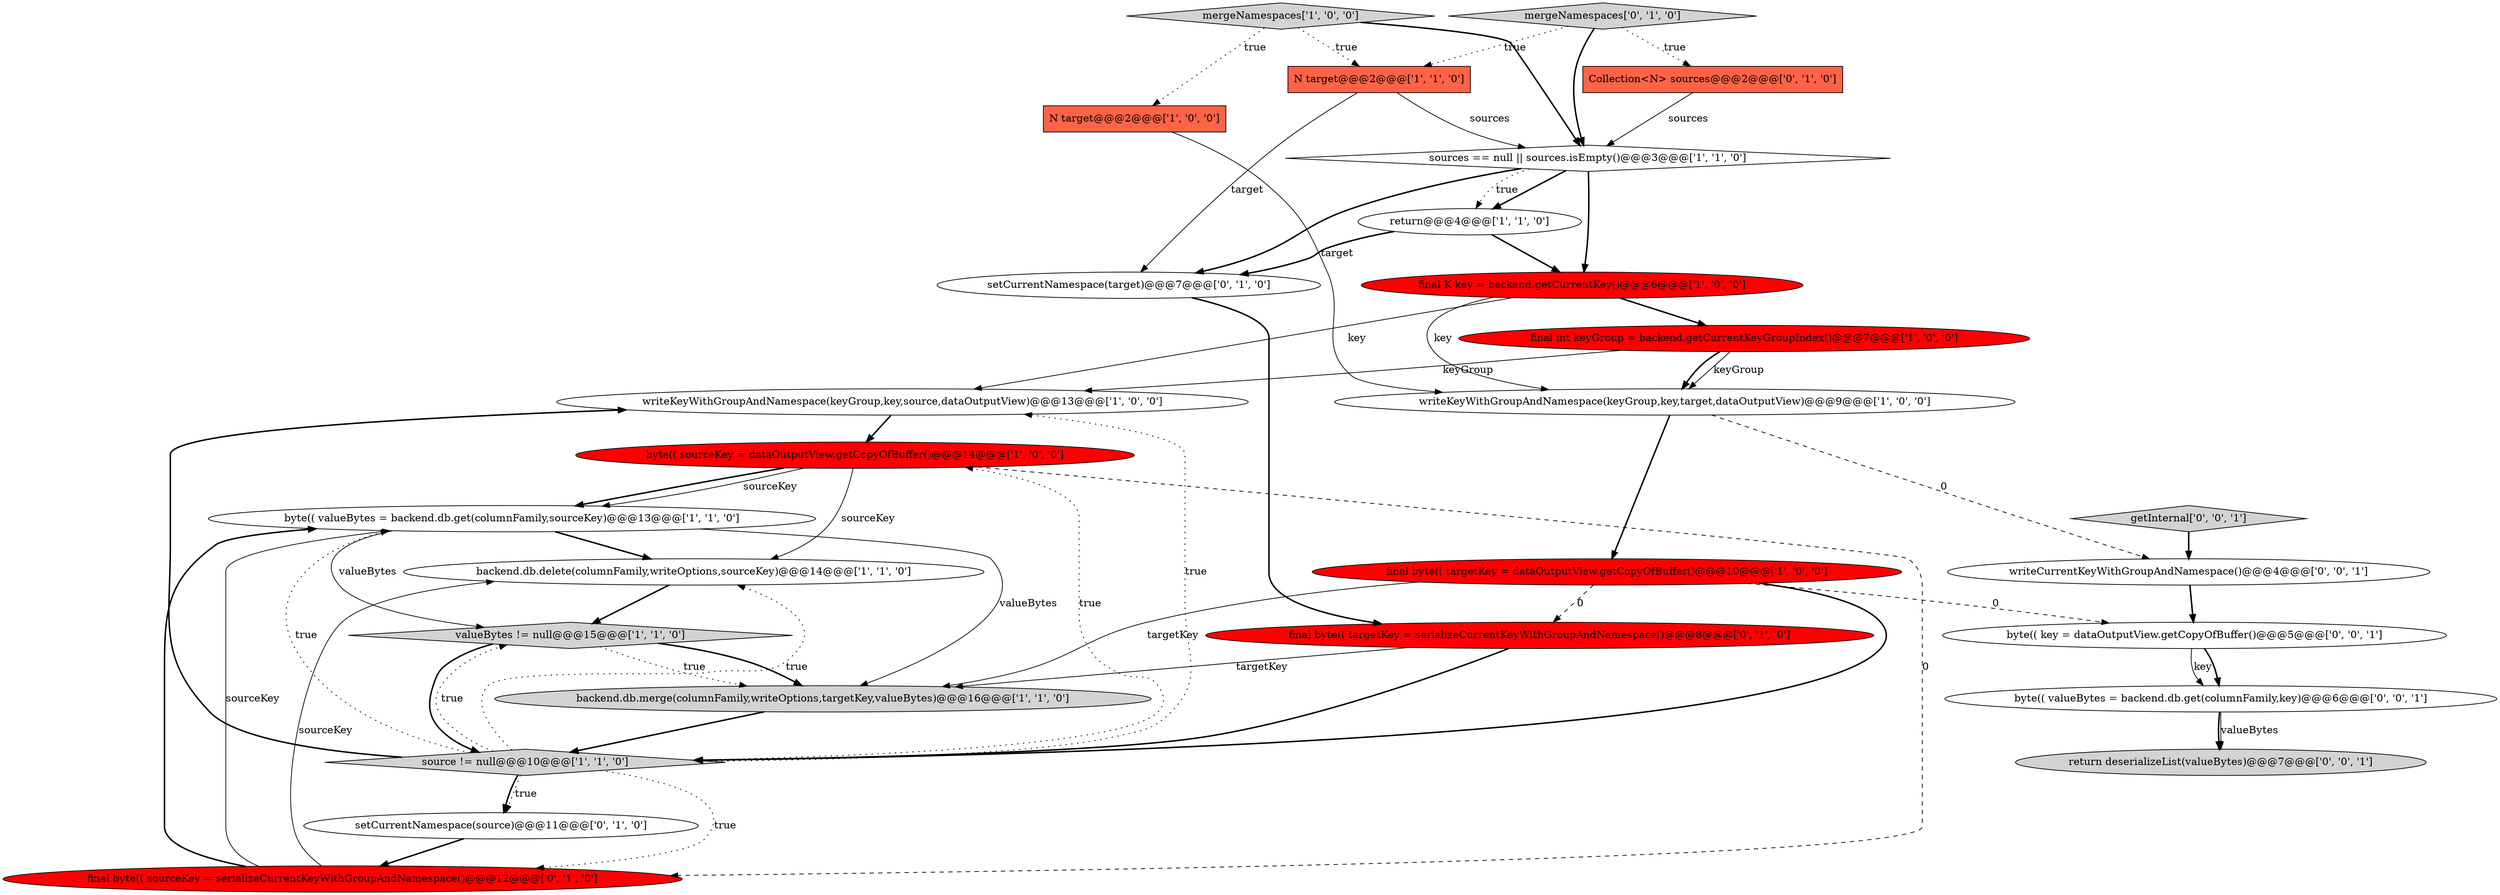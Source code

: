 digraph {
9 [style = filled, label = "mergeNamespaces['1', '0', '0']", fillcolor = lightgray, shape = diamond image = "AAA0AAABBB1BBB"];
17 [style = filled, label = "mergeNamespaces['0', '1', '0']", fillcolor = lightgray, shape = diamond image = "AAA0AAABBB2BBB"];
19 [style = filled, label = "final byte(( targetKey = serializeCurrentKeyWithGroupAndNamespace()@@@8@@@['0', '1', '0']", fillcolor = red, shape = ellipse image = "AAA1AAABBB2BBB"];
7 [style = filled, label = "final K key = backend.getCurrentKey()@@@6@@@['1', '0', '0']", fillcolor = red, shape = ellipse image = "AAA1AAABBB1BBB"];
22 [style = filled, label = "byte(( valueBytes = backend.db.get(columnFamily,key)@@@6@@@['0', '0', '1']", fillcolor = white, shape = ellipse image = "AAA0AAABBB3BBB"];
3 [style = filled, label = "byte(( valueBytes = backend.db.get(columnFamily,sourceKey)@@@13@@@['1', '1', '0']", fillcolor = white, shape = ellipse image = "AAA0AAABBB1BBB"];
24 [style = filled, label = "getInternal['0', '0', '1']", fillcolor = lightgray, shape = diamond image = "AAA0AAABBB3BBB"];
26 [style = filled, label = "byte(( key = dataOutputView.getCopyOfBuffer()@@@5@@@['0', '0', '1']", fillcolor = white, shape = ellipse image = "AAA0AAABBB3BBB"];
2 [style = filled, label = "final int keyGroup = backend.getCurrentKeyGroupIndex()@@@7@@@['1', '0', '0']", fillcolor = red, shape = ellipse image = "AAA1AAABBB1BBB"];
10 [style = filled, label = "sources == null || sources.isEmpty()@@@3@@@['1', '1', '0']", fillcolor = white, shape = diamond image = "AAA0AAABBB1BBB"];
12 [style = filled, label = "backend.db.delete(columnFamily,writeOptions,sourceKey)@@@14@@@['1', '1', '0']", fillcolor = white, shape = ellipse image = "AAA0AAABBB1BBB"];
21 [style = filled, label = "setCurrentNamespace(target)@@@7@@@['0', '1', '0']", fillcolor = white, shape = ellipse image = "AAA0AAABBB2BBB"];
15 [style = filled, label = "valueBytes != null@@@15@@@['1', '1', '0']", fillcolor = lightgray, shape = diamond image = "AAA0AAABBB1BBB"];
0 [style = filled, label = "return@@@4@@@['1', '1', '0']", fillcolor = white, shape = ellipse image = "AAA0AAABBB1BBB"];
11 [style = filled, label = "writeKeyWithGroupAndNamespace(keyGroup,key,source,dataOutputView)@@@13@@@['1', '0', '0']", fillcolor = white, shape = ellipse image = "AAA0AAABBB1BBB"];
13 [style = filled, label = "N target@@@2@@@['1', '0', '0']", fillcolor = tomato, shape = box image = "AAA0AAABBB1BBB"];
5 [style = filled, label = "backend.db.merge(columnFamily,writeOptions,targetKey,valueBytes)@@@16@@@['1', '1', '0']", fillcolor = lightgray, shape = ellipse image = "AAA0AAABBB1BBB"];
25 [style = filled, label = "writeCurrentKeyWithGroupAndNamespace()@@@4@@@['0', '0', '1']", fillcolor = white, shape = ellipse image = "AAA0AAABBB3BBB"];
6 [style = filled, label = "writeKeyWithGroupAndNamespace(keyGroup,key,target,dataOutputView)@@@9@@@['1', '0', '0']", fillcolor = white, shape = ellipse image = "AAA0AAABBB1BBB"];
4 [style = filled, label = "byte(( sourceKey = dataOutputView.getCopyOfBuffer()@@@14@@@['1', '0', '0']", fillcolor = red, shape = ellipse image = "AAA1AAABBB1BBB"];
1 [style = filled, label = "final byte(( targetKey = dataOutputView.getCopyOfBuffer()@@@10@@@['1', '0', '0']", fillcolor = red, shape = ellipse image = "AAA1AAABBB1BBB"];
18 [style = filled, label = "setCurrentNamespace(source)@@@11@@@['0', '1', '0']", fillcolor = white, shape = ellipse image = "AAA0AAABBB2BBB"];
14 [style = filled, label = "N target@@@2@@@['1', '1', '0']", fillcolor = tomato, shape = box image = "AAA0AAABBB1BBB"];
20 [style = filled, label = "final byte(( sourceKey = serializeCurrentKeyWithGroupAndNamespace()@@@12@@@['0', '1', '0']", fillcolor = red, shape = ellipse image = "AAA1AAABBB2BBB"];
23 [style = filled, label = "return deserializeList(valueBytes)@@@7@@@['0', '0', '1']", fillcolor = lightgray, shape = ellipse image = "AAA0AAABBB3BBB"];
16 [style = filled, label = "Collection<N> sources@@@2@@@['0', '1', '0']", fillcolor = tomato, shape = box image = "AAA0AAABBB2BBB"];
8 [style = filled, label = "source != null@@@10@@@['1', '1', '0']", fillcolor = lightgray, shape = diamond image = "AAA0AAABBB1BBB"];
15->5 [style = dotted, label="true"];
17->10 [style = bold, label=""];
4->3 [style = bold, label=""];
5->8 [style = bold, label=""];
1->8 [style = bold, label=""];
2->6 [style = solid, label="keyGroup"];
4->12 [style = solid, label="sourceKey"];
21->19 [style = bold, label=""];
14->21 [style = solid, label="target"];
1->26 [style = dashed, label="0"];
2->6 [style = bold, label=""];
8->18 [style = bold, label=""];
16->10 [style = solid, label="sources"];
11->4 [style = bold, label=""];
12->15 [style = bold, label=""];
1->19 [style = dashed, label="0"];
17->14 [style = dotted, label="true"];
8->15 [style = dotted, label="true"];
0->21 [style = bold, label=""];
10->21 [style = bold, label=""];
20->3 [style = bold, label=""];
4->3 [style = solid, label="sourceKey"];
3->12 [style = bold, label=""];
9->10 [style = bold, label=""];
10->7 [style = bold, label=""];
22->23 [style = bold, label=""];
8->4 [style = dotted, label="true"];
8->3 [style = dotted, label="true"];
9->14 [style = dotted, label="true"];
15->5 [style = bold, label=""];
3->15 [style = solid, label="valueBytes"];
26->22 [style = solid, label="key"];
19->5 [style = solid, label="targetKey"];
0->7 [style = bold, label=""];
19->8 [style = bold, label=""];
17->16 [style = dotted, label="true"];
26->22 [style = bold, label=""];
7->11 [style = solid, label="key"];
7->6 [style = solid, label="key"];
1->5 [style = solid, label="targetKey"];
6->1 [style = bold, label=""];
18->20 [style = bold, label=""];
14->10 [style = solid, label="sources"];
2->11 [style = solid, label="keyGroup"];
8->12 [style = dotted, label="true"];
3->5 [style = solid, label="valueBytes"];
6->25 [style = dashed, label="0"];
4->20 [style = dashed, label="0"];
7->2 [style = bold, label=""];
20->3 [style = solid, label="sourceKey"];
24->25 [style = bold, label=""];
9->13 [style = dotted, label="true"];
10->0 [style = bold, label=""];
25->26 [style = bold, label=""];
8->11 [style = dotted, label="true"];
8->18 [style = dotted, label="true"];
10->0 [style = dotted, label="true"];
22->23 [style = solid, label="valueBytes"];
8->20 [style = dotted, label="true"];
20->12 [style = solid, label="sourceKey"];
13->6 [style = solid, label="target"];
8->11 [style = bold, label=""];
15->8 [style = bold, label=""];
}
